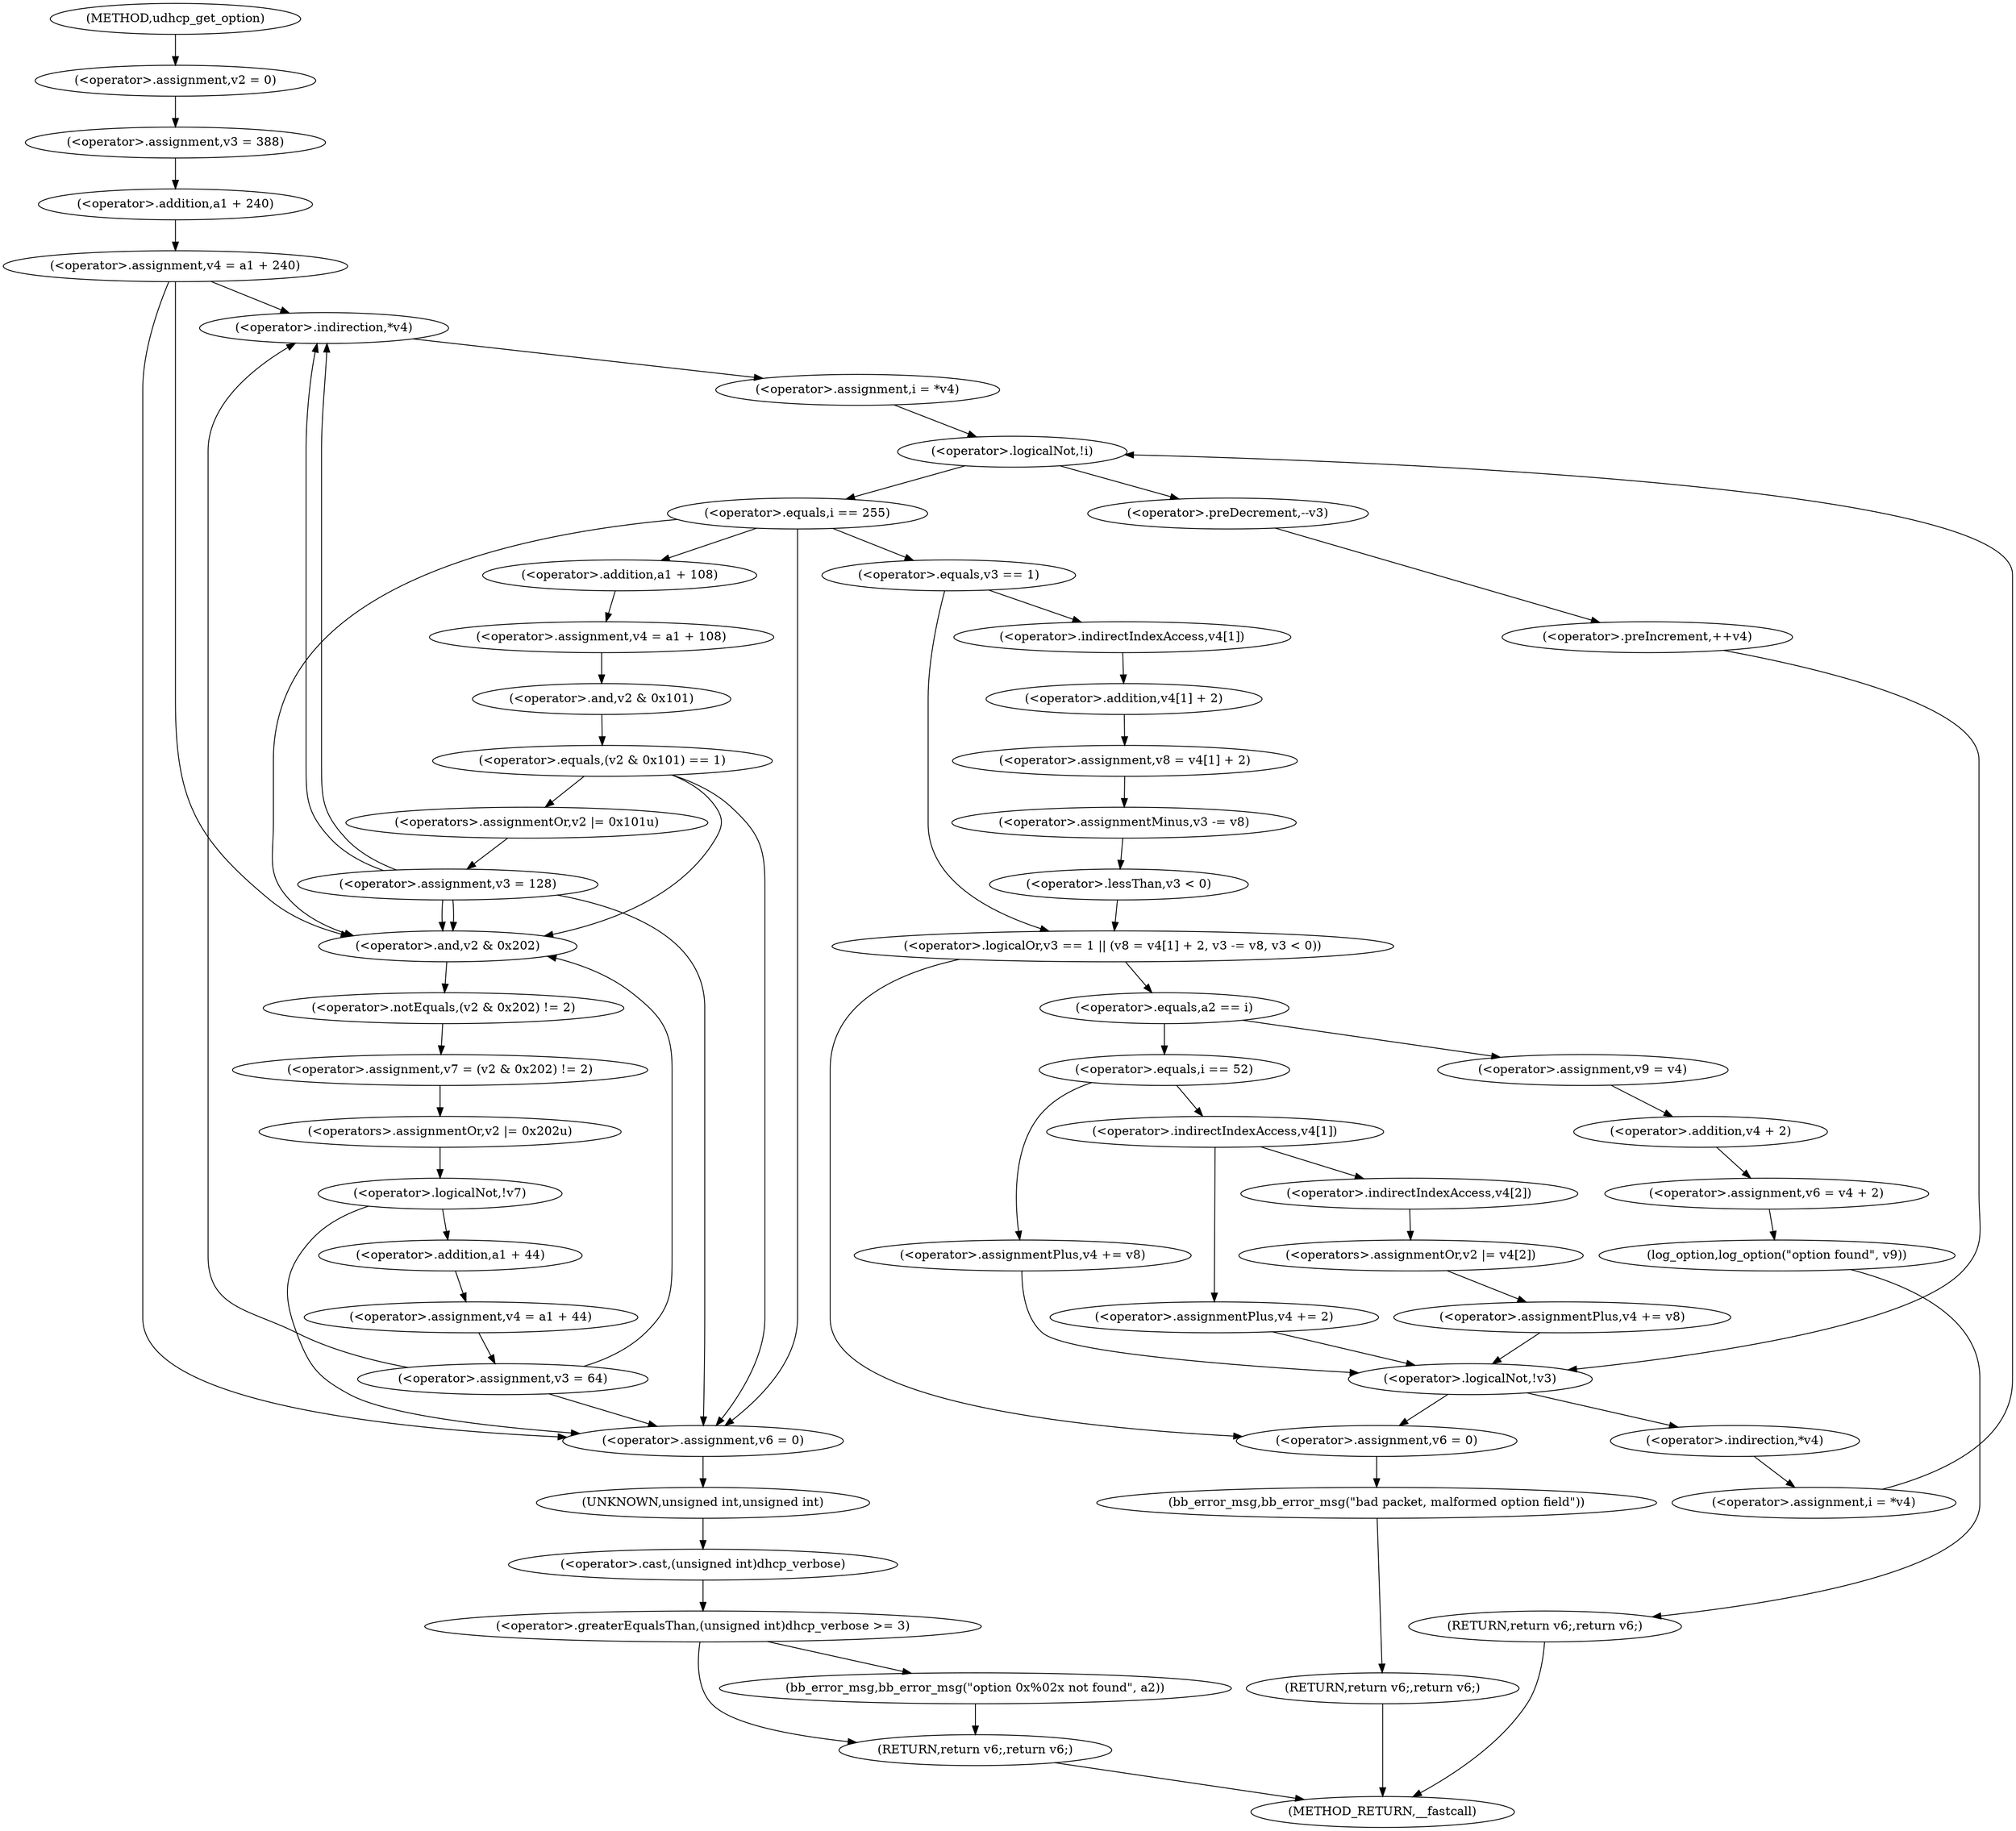 digraph udhcp_get_option {  
"1000121" [label = "(<operator>.assignment,v2 = 0)" ]
"1000124" [label = "(<operator>.assignment,v3 = 388)" ]
"1000127" [label = "(<operator>.assignment,v4 = a1 + 240)" ]
"1000129" [label = "(<operator>.addition,a1 + 240)" ]
"1000139" [label = "(<operator>.assignment,i = *v4)" ]
"1000141" [label = "(<operator>.indirection,*v4)" ]
"1000143" [label = "(<operator>.assignment,i = *v4)" ]
"1000145" [label = "(<operator>.indirection,*v4)" ]
"1000149" [label = "(<operator>.logicalNot,!i)" ]
"1000152" [label = "(<operator>.preDecrement,--v3)" ]
"1000154" [label = "(<operator>.preIncrement,++v4)" ]
"1000158" [label = "(<operator>.equals,i == 255)" ]
"1000163" [label = "(<operator>.logicalOr,v3 == 1 || (v8 = v4[1] + 2, v3 -= v8, v3 < 0))" ]
"1000164" [label = "(<operator>.equals,v3 == 1)" ]
"1000168" [label = "(<operator>.assignment,v8 = v4[1] + 2)" ]
"1000170" [label = "(<operator>.addition,v4[1] + 2)" ]
"1000171" [label = "(<operator>.indirectIndexAccess,v4[1])" ]
"1000176" [label = "(<operator>.assignmentMinus,v3 -= v8)" ]
"1000179" [label = "(<operator>.lessThan,v3 < 0)" ]
"1000184" [label = "(<operator>.assignment,v6 = 0)" ]
"1000187" [label = "(bb_error_msg,bb_error_msg(\"bad packet, malformed option field\"))" ]
"1000189" [label = "(RETURN,return v6;,return v6;)" ]
"1000192" [label = "(<operator>.equals,a2 == i)" ]
"1000196" [label = "(<operator>.assignment,v9 = v4)" ]
"1000199" [label = "(<operator>.assignment,v6 = v4 + 2)" ]
"1000201" [label = "(<operator>.addition,v4 + 2)" ]
"1000204" [label = "(log_option,log_option(\"option found\", v9))" ]
"1000207" [label = "(RETURN,return v6;,return v6;)" ]
"1000210" [label = "(<operator>.equals,i == 52)" ]
"1000215" [label = "(<operator>.indirectIndexAccess,v4[1])" ]
"1000219" [label = "(<operators>.assignmentOr,v2 |= v4[2])" ]
"1000221" [label = "(<operator>.indirectIndexAccess,v4[2])" ]
"1000224" [label = "(<operator>.assignmentPlus,v4 += v8)" ]
"1000229" [label = "(<operator>.assignmentPlus,v4 += 2)" ]
"1000234" [label = "(<operator>.assignmentPlus,v4 += v8)" ]
"1000239" [label = "(<operator>.logicalNot,!v3)" ]
"1000242" [label = "(<operator>.assignment,v4 = a1 + 108)" ]
"1000244" [label = "(<operator>.addition,a1 + 108)" ]
"1000248" [label = "(<operator>.equals,(v2 & 0x101) == 1)" ]
"1000249" [label = "(<operator>.and,v2 & 0x101)" ]
"1000254" [label = "(<operators>.assignmentOr,v2 |= 0x101u)" ]
"1000257" [label = "(<operator>.assignment,v3 = 128)" ]
"1000262" [label = "(<operator>.assignment,v7 = (v2 & 0x202) != 2)" ]
"1000264" [label = "(<operator>.notEquals,(v2 & 0x202) != 2)" ]
"1000265" [label = "(<operator>.and,v2 & 0x202)" ]
"1000269" [label = "(<operators>.assignmentOr,v2 |= 0x202u)" ]
"1000273" [label = "(<operator>.logicalNot,!v7)" ]
"1000276" [label = "(<operator>.assignment,v4 = a1 + 44)" ]
"1000278" [label = "(<operator>.addition,a1 + 44)" ]
"1000281" [label = "(<operator>.assignment,v3 = 64)" ]
"1000286" [label = "(<operator>.assignment,v6 = 0)" ]
"1000290" [label = "(<operator>.greaterEqualsThan,(unsigned int)dhcp_verbose >= 3)" ]
"1000291" [label = "(<operator>.cast,(unsigned int)dhcp_verbose)" ]
"1000292" [label = "(UNKNOWN,unsigned int,unsigned int)" ]
"1000295" [label = "(bb_error_msg,bb_error_msg(\"option 0x%02x not found\", a2))" ]
"1000298" [label = "(RETURN,return v6;,return v6;)" ]
"1000109" [label = "(METHOD,udhcp_get_option)" ]
"1000300" [label = "(METHOD_RETURN,__fastcall)" ]
  "1000121" -> "1000124" 
  "1000124" -> "1000129" 
  "1000127" -> "1000141" 
  "1000127" -> "1000265" 
  "1000127" -> "1000286" 
  "1000129" -> "1000127" 
  "1000139" -> "1000149" 
  "1000141" -> "1000139" 
  "1000143" -> "1000149" 
  "1000145" -> "1000143" 
  "1000149" -> "1000152" 
  "1000149" -> "1000158" 
  "1000152" -> "1000154" 
  "1000154" -> "1000239" 
  "1000158" -> "1000244" 
  "1000158" -> "1000265" 
  "1000158" -> "1000286" 
  "1000158" -> "1000164" 
  "1000163" -> "1000184" 
  "1000163" -> "1000192" 
  "1000164" -> "1000163" 
  "1000164" -> "1000171" 
  "1000168" -> "1000176" 
  "1000170" -> "1000168" 
  "1000171" -> "1000170" 
  "1000176" -> "1000179" 
  "1000179" -> "1000163" 
  "1000184" -> "1000187" 
  "1000187" -> "1000189" 
  "1000189" -> "1000300" 
  "1000192" -> "1000196" 
  "1000192" -> "1000210" 
  "1000196" -> "1000201" 
  "1000199" -> "1000204" 
  "1000201" -> "1000199" 
  "1000204" -> "1000207" 
  "1000207" -> "1000300" 
  "1000210" -> "1000215" 
  "1000210" -> "1000234" 
  "1000215" -> "1000221" 
  "1000215" -> "1000229" 
  "1000219" -> "1000224" 
  "1000221" -> "1000219" 
  "1000224" -> "1000239" 
  "1000229" -> "1000239" 
  "1000234" -> "1000239" 
  "1000239" -> "1000184" 
  "1000239" -> "1000145" 
  "1000242" -> "1000249" 
  "1000244" -> "1000242" 
  "1000248" -> "1000254" 
  "1000248" -> "1000265" 
  "1000248" -> "1000286" 
  "1000249" -> "1000248" 
  "1000254" -> "1000257" 
  "1000257" -> "1000141" 
  "1000257" -> "1000265" 
  "1000257" -> "1000286" 
  "1000257" -> "1000141" 
  "1000257" -> "1000265" 
  "1000262" -> "1000269" 
  "1000264" -> "1000262" 
  "1000265" -> "1000264" 
  "1000269" -> "1000273" 
  "1000273" -> "1000278" 
  "1000273" -> "1000286" 
  "1000276" -> "1000281" 
  "1000278" -> "1000276" 
  "1000281" -> "1000141" 
  "1000281" -> "1000265" 
  "1000281" -> "1000286" 
  "1000286" -> "1000292" 
  "1000290" -> "1000295" 
  "1000290" -> "1000298" 
  "1000291" -> "1000290" 
  "1000292" -> "1000291" 
  "1000295" -> "1000298" 
  "1000298" -> "1000300" 
  "1000109" -> "1000121" 
}
